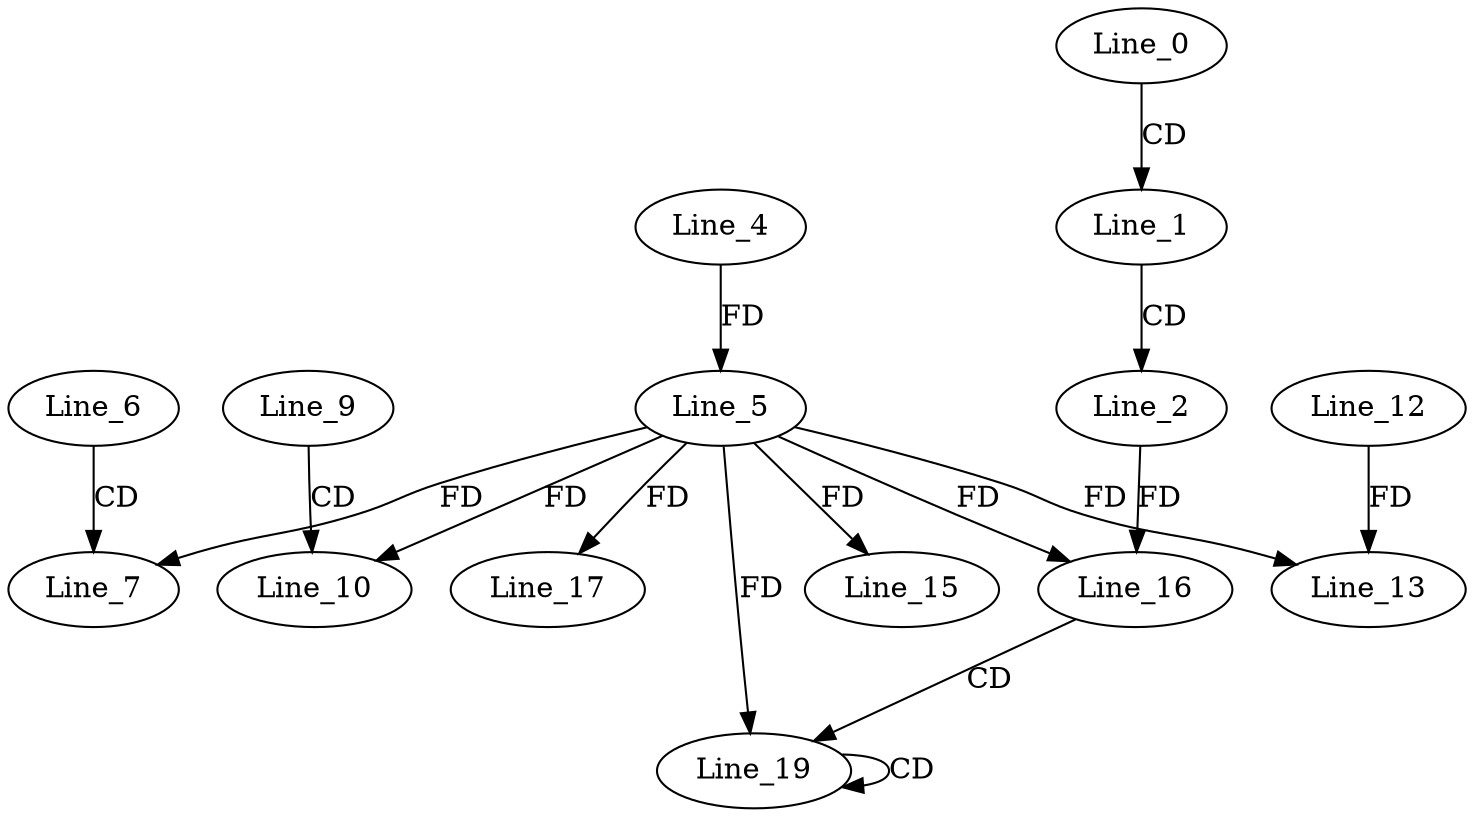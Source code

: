 digraph G {
  Line_0;
  Line_1;
  Line_2;
  Line_4;
  Line_5;
  Line_6;
  Line_7;
  Line_5;
  Line_9;
  Line_10;
  Line_13;
  Line_12;
  Line_13;
  Line_15;
  Line_16;
  Line_16;
  Line_17;
  Line_19;
  Line_19;
  Line_19;
  Line_19;
  Line_0 -> Line_1 [ label="CD" ];
  Line_1 -> Line_2 [ label="CD" ];
  Line_4 -> Line_5 [ label="FD" ];
  Line_6 -> Line_7 [ label="CD" ];
  Line_5 -> Line_7 [ label="FD" ];
  Line_9 -> Line_10 [ label="CD" ];
  Line_5 -> Line_10 [ label="FD" ];
  Line_5 -> Line_13 [ label="FD" ];
  Line_12 -> Line_13 [ label="FD" ];
  Line_5 -> Line_15 [ label="FD" ];
  Line_2 -> Line_16 [ label="FD" ];
  Line_5 -> Line_16 [ label="FD" ];
  Line_5 -> Line_17 [ label="FD" ];
  Line_16 -> Line_19 [ label="CD" ];
  Line_19 -> Line_19 [ label="CD" ];
  Line_5 -> Line_19 [ label="FD" ];
}
